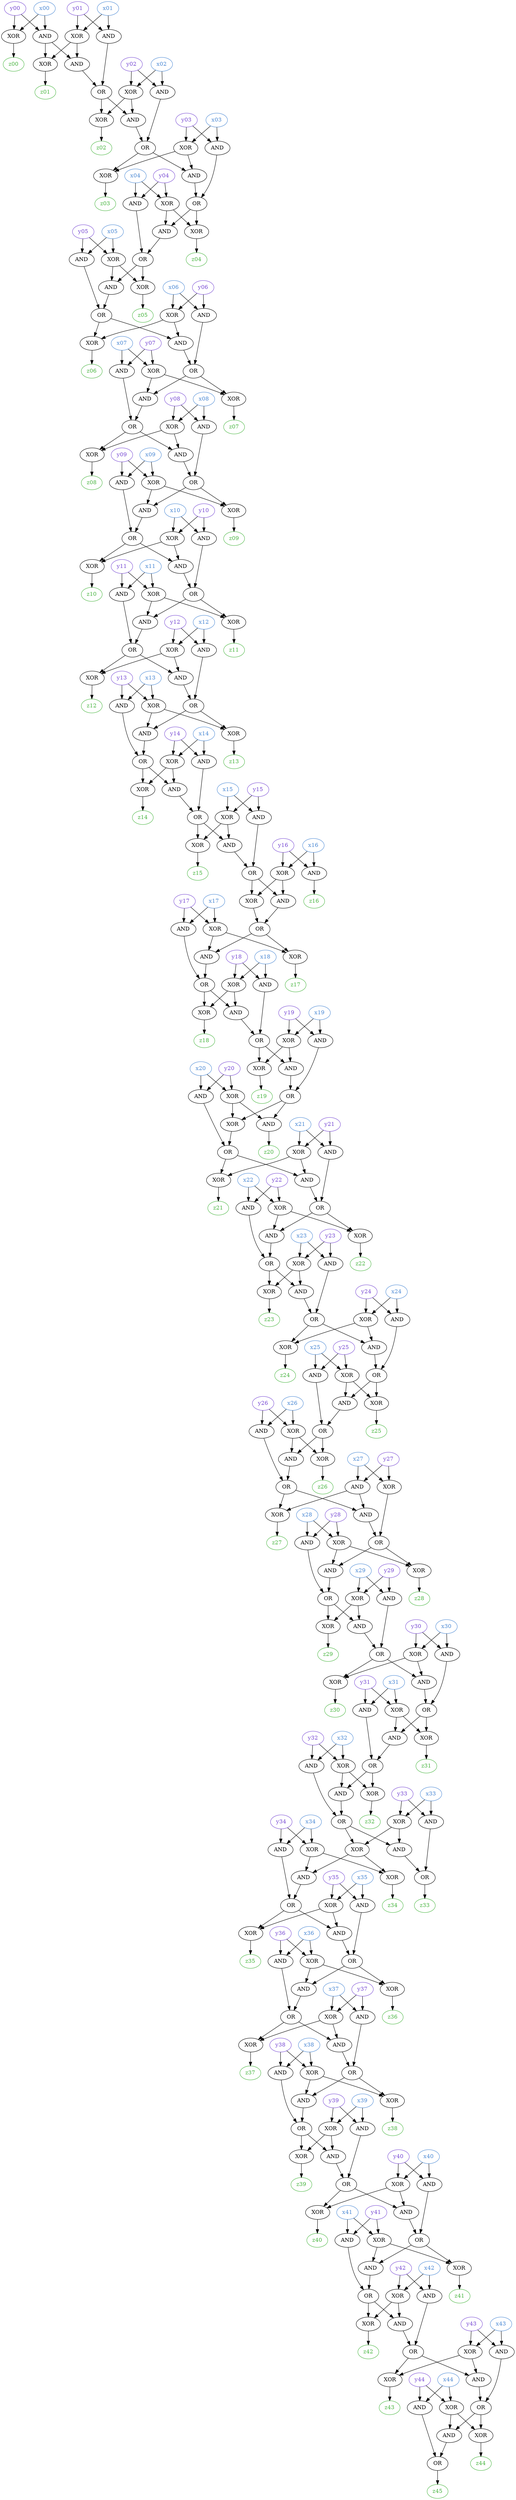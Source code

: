 digraph {
  222 [label=x00 fontcolor="#4A88D4" color="#4A88D4"]
  223 [label=x01 fontcolor="#4A88D4" color="#4A88D4"]
  224 [label=x02 fontcolor="#4A88D4" color="#4A88D4"]
  225 [label=x03 fontcolor="#4A88D4" color="#4A88D4"]
  226 [label=x04 fontcolor="#4A88D4" color="#4A88D4"]
  227 [label=x05 fontcolor="#4A88D4" color="#4A88D4"]
  228 [label=x06 fontcolor="#4A88D4" color="#4A88D4"]
  229 [label=x07 fontcolor="#4A88D4" color="#4A88D4"]
  230 [label=x08 fontcolor="#4A88D4" color="#4A88D4"]
  231 [label=x09 fontcolor="#4A88D4" color="#4A88D4"]
  232 [label=x10 fontcolor="#4A88D4" color="#4A88D4"]
  233 [label=x11 fontcolor="#4A88D4" color="#4A88D4"]
  234 [label=x12 fontcolor="#4A88D4" color="#4A88D4"]
  235 [label=x13 fontcolor="#4A88D4" color="#4A88D4"]
  236 [label=x14 fontcolor="#4A88D4" color="#4A88D4"]
  237 [label=x15 fontcolor="#4A88D4" color="#4A88D4"]
  238 [label=x16 fontcolor="#4A88D4" color="#4A88D4"]
  239 [label=x17 fontcolor="#4A88D4" color="#4A88D4"]
  240 [label=x18 fontcolor="#4A88D4" color="#4A88D4"]
  241 [label=x19 fontcolor="#4A88D4" color="#4A88D4"]
  242 [label=x20 fontcolor="#4A88D4" color="#4A88D4"]
  243 [label=x21 fontcolor="#4A88D4" color="#4A88D4"]
  244 [label=x22 fontcolor="#4A88D4" color="#4A88D4"]
  245 [label=x23 fontcolor="#4A88D4" color="#4A88D4"]
  246 [label=x24 fontcolor="#4A88D4" color="#4A88D4"]
  247 [label=x25 fontcolor="#4A88D4" color="#4A88D4"]
  248 [label=x26 fontcolor="#4A88D4" color="#4A88D4"]
  249 [label=x27 fontcolor="#4A88D4" color="#4A88D4"]
  250 [label=x28 fontcolor="#4A88D4" color="#4A88D4"]
  251 [label=x29 fontcolor="#4A88D4" color="#4A88D4"]
  252 [label=x30 fontcolor="#4A88D4" color="#4A88D4"]
  253 [label=x31 fontcolor="#4A88D4" color="#4A88D4"]
  254 [label=x32 fontcolor="#4A88D4" color="#4A88D4"]
  255 [label=x33 fontcolor="#4A88D4" color="#4A88D4"]
  256 [label=x34 fontcolor="#4A88D4" color="#4A88D4"]
  257 [label=x35 fontcolor="#4A88D4" color="#4A88D4"]
  258 [label=x36 fontcolor="#4A88D4" color="#4A88D4"]
  259 [label=x37 fontcolor="#4A88D4" color="#4A88D4"]
  260 [label=x38 fontcolor="#4A88D4" color="#4A88D4"]
  261 [label=x39 fontcolor="#4A88D4" color="#4A88D4"]
  262 [label=x40 fontcolor="#4A88D4" color="#4A88D4"]
  263 [label=x41 fontcolor="#4A88D4" color="#4A88D4"]
  264 [label=x42 fontcolor="#4A88D4" color="#4A88D4"]
  265 [label=x43 fontcolor="#4A88D4" color="#4A88D4"]
  266 [label=x44 fontcolor="#4A88D4" color="#4A88D4"]
  267 [label=y00 fontcolor="#784AD4" color="#784AD4"]
  268 [label=y01 fontcolor="#784AD4" color="#784AD4"]
  269 [label=y02 fontcolor="#784AD4" color="#784AD4"]
  270 [label=y03 fontcolor="#784AD4" color="#784AD4"]
  271 [label=y04 fontcolor="#784AD4" color="#784AD4"]
  272 [label=y05 fontcolor="#784AD4" color="#784AD4"]
  273 [label=y06 fontcolor="#784AD4" color="#784AD4"]
  274 [label=y07 fontcolor="#784AD4" color="#784AD4"]
  275 [label=y08 fontcolor="#784AD4" color="#784AD4"]
  276 [label=y09 fontcolor="#784AD4" color="#784AD4"]
  277 [label=y10 fontcolor="#784AD4" color="#784AD4"]
  278 [label=y11 fontcolor="#784AD4" color="#784AD4"]
  279 [label=y12 fontcolor="#784AD4" color="#784AD4"]
  280 [label=y13 fontcolor="#784AD4" color="#784AD4"]
  281 [label=y14 fontcolor="#784AD4" color="#784AD4"]
  282 [label=y15 fontcolor="#784AD4" color="#784AD4"]
  283 [label=y16 fontcolor="#784AD4" color="#784AD4"]
  284 [label=y17 fontcolor="#784AD4" color="#784AD4"]
  285 [label=y18 fontcolor="#784AD4" color="#784AD4"]
  286 [label=y19 fontcolor="#784AD4" color="#784AD4"]
  287 [label=y20 fontcolor="#784AD4" color="#784AD4"]
  288 [label=y21 fontcolor="#784AD4" color="#784AD4"]
  289 [label=y22 fontcolor="#784AD4" color="#784AD4"]
  290 [label=y23 fontcolor="#784AD4" color="#784AD4"]
  291 [label=y24 fontcolor="#784AD4" color="#784AD4"]
  292 [label=y25 fontcolor="#784AD4" color="#784AD4"]
  293 [label=y26 fontcolor="#784AD4" color="#784AD4"]
  294 [label=y27 fontcolor="#784AD4" color="#784AD4"]
  295 [label=y28 fontcolor="#784AD4" color="#784AD4"]
  296 [label=y29 fontcolor="#784AD4" color="#784AD4"]
  297 [label=y30 fontcolor="#784AD4" color="#784AD4"]
  298 [label=y31 fontcolor="#784AD4" color="#784AD4"]
  299 [label=y32 fontcolor="#784AD4" color="#784AD4"]
  300 [label=y33 fontcolor="#784AD4" color="#784AD4"]
  301 [label=y34 fontcolor="#784AD4" color="#784AD4"]
  302 [label=y35 fontcolor="#784AD4" color="#784AD4"]
  303 [label=y36 fontcolor="#784AD4" color="#784AD4"]
  304 [label=y37 fontcolor="#784AD4" color="#784AD4"]
  305 [label=y38 fontcolor="#784AD4" color="#784AD4"]
  306 [label=y39 fontcolor="#784AD4" color="#784AD4"]
  307 [label=y40 fontcolor="#784AD4" color="#784AD4"]
  308 [label=y41 fontcolor="#784AD4" color="#784AD4"]
  309 [label=y42 fontcolor="#784AD4" color="#784AD4"]
  310 [label=y43 fontcolor="#784AD4" color="#784AD4"]
  311 [label=y44 fontcolor="#784AD4" color="#784AD4"]
  z31 [label=z31 fontcolor="#48B540" color="#48B540"]
  z43 [label=z43 fontcolor="#48B540" color="#48B540"]
  z22 [label=z22 fontcolor="#48B540" color="#48B540"]
  z29 [label=z29 fontcolor="#48B540" color="#48B540"]
  z07 [label=z07 fontcolor="#48B540" color="#48B540"]
  z27 [label=z27 fontcolor="#48B540" color="#48B540"]
  z17 [label=z17 fontcolor="#48B540" color="#48B540"]
  z26 [label=z26 fontcolor="#48B540" color="#48B540"]
  z03 [label=z03 fontcolor="#48B540" color="#48B540"]
  z05 [label=z05 fontcolor="#48B540" color="#48B540"]
  z12 [label=z12 fontcolor="#48B540" color="#48B540"]
  z16 [label=z16 fontcolor="#48B540" color="#48B540"]
  z08 [label=z08 fontcolor="#48B540" color="#48B540"]
  z13 [label=z13 fontcolor="#48B540" color="#48B540"]
  z37 [label=z37 fontcolor="#48B540" color="#48B540"]
  z19 [label=z19 fontcolor="#48B540" color="#48B540"]
  z21 [label=z21 fontcolor="#48B540" color="#48B540"]
  z39 [label=z39 fontcolor="#48B540" color="#48B540"]
  z35 [label=z35 fontcolor="#48B540" color="#48B540"]
  z38 [label=z38 fontcolor="#48B540" color="#48B540"]
  z04 [label=z04 fontcolor="#48B540" color="#48B540"]
  z25 [label=z25 fontcolor="#48B540" color="#48B540"]
  z45 [label=z45 fontcolor="#48B540" color="#48B540"]
  z10 [label=z10 fontcolor="#48B540" color="#48B540"]
  z06 [label=z06 fontcolor="#48B540" color="#48B540"]
  z15 [label=z15 fontcolor="#48B540" color="#48B540"]
  z40 [label=z40 fontcolor="#48B540" color="#48B540"]
  z18 [label=z18 fontcolor="#48B540" color="#48B540"]
  z28 [label=z28 fontcolor="#48B540" color="#48B540"]
  z00 [label=z00 fontcolor="#48B540" color="#48B540"]
  z33 [label=z33 fontcolor="#48B540" color="#48B540"]
  z09 [label=z09 fontcolor="#48B540" color="#48B540"]
  z44 [label=z44 fontcolor="#48B540" color="#48B540"]
  z30 [label=z30 fontcolor="#48B540" color="#48B540"]
  z34 [label=z34 fontcolor="#48B540" color="#48B540"]
  z32 [label=z32 fontcolor="#48B540" color="#48B540"]
  z20 [label=z20 fontcolor="#48B540" color="#48B540"]
  z14 [label=z14 fontcolor="#48B540" color="#48B540"]
  z11 [label=z11 fontcolor="#48B540" color="#48B540"]
  z01 [label=z01 fontcolor="#48B540" color="#48B540"]
  z24 [label=z24 fontcolor="#48B540" color="#48B540"]
  z41 [label=z41 fontcolor="#48B540" color="#48B540"]
  z02 [label=z02 fontcolor="#48B540" color="#48B540"]
  z36 [label=z36 fontcolor="#48B540" color="#48B540"]
  z23 [label=z23 fontcolor="#48B540" color="#48B540"]
  z42 [label=z42 fontcolor="#48B540" color="#48B540"]
  0 [label="OR"]
  1 [label="XOR"]
  2 [label="XOR"]
  3 [label="AND"]
  4 [label="AND"]
  5 [label="AND"]
  6 [label="AND"]
  7 [label="XOR"]
  8 [label="XOR"]
  9 [label="OR"]
  10 [label="AND"]
  11 [label="AND"]
  12 [label="XOR"]
  13 [label="XOR"]
  14 [label="AND"]
  15 [label="XOR"]
  16 [label="AND"]
  17 [label="AND"]
  18 [label="OR"]
  19 [label="AND"]
  20 [label="AND"]
  21 [label="XOR"]
  22 [label="AND"]
  23 [label="OR"]
  24 [label="XOR"]
  25 [label="XOR"]
  26 [label="XOR"]
  27 [label="XOR"]
  28 [label="OR"]
  29 [label="XOR"]
  30 [label="AND"]
  31 [label="XOR"]
  32 [label="OR"]
  33 [label="XOR"]
  34 [label="AND"]
  35 [label="OR"]
  36 [label="AND"]
  37 [label="XOR"]
  38 [label="OR"]
  39 [label="OR"]
  40 [label="XOR"]
  41 [label="XOR"]
  42 [label="AND"]
  43 [label="AND"]
  44 [label="XOR"]
  45 [label="AND"]
  46 [label="XOR"]
  47 [label="OR"]
  48 [label="AND"]
  49 [label="XOR"]
  50 [label="XOR"]
  51 [label="AND"]
  52 [label="AND"]
  53 [label="AND"]
  54 [label="XOR"]
  55 [label="AND"]
  56 [label="OR"]
  57 [label="OR"]
  58 [label="XOR"]
  59 [label="AND"]
  60 [label="AND"]
  61 [label="AND"]
  62 [label="XOR"]
  63 [label="XOR"]
  64 [label="XOR"]
  65 [label="XOR"]
  66 [label="OR"]
  67 [label="XOR"]
  68 [label="AND"]
  69 [label="AND"]
  70 [label="AND"]
  71 [label="XOR"]
  72 [label="OR"]
  73 [label="AND"]
  74 [label="XOR"]
  75 [label="AND"]
  76 [label="XOR"]
  77 [label="XOR"]
  78 [label="OR"]
  79 [label="XOR"]
  80 [label="AND"]
  81 [label="OR"]
  82 [label="XOR"]
  83 [label="XOR"]
  84 [label="OR"]
  85 [label="OR"]
  86 [label="XOR"]
  87 [label="XOR"]
  88 [label="XOR"]
  89 [label="XOR"]
  90 [label="OR"]
  91 [label="XOR"]
  92 [label="AND"]
  93 [label="XOR"]
  94 [label="AND"]
  95 [label="AND"]
  96 [label="XOR"]
  97 [label="OR"]
  98 [label="XOR"]
  99 [label="XOR"]
  100 [label="XOR"]
  101 [label="AND"]
  102 [label="OR"]
  103 [label="OR"]
  104 [label="XOR"]
  105 [label="AND"]
  106 [label="OR"]
  107 [label="XOR"]
  108 [label="AND"]
  109 [label="AND"]
  110 [label="OR"]
  111 [label="AND"]
  112 [label="AND"]
  113 [label="AND"]
  114 [label="XOR"]
  115 [label="AND"]
  116 [label="AND"]
  117 [label="AND"]
  118 [label="AND"]
  119 [label="AND"]
  120 [label="XOR"]
  121 [label="AND"]
  122 [label="AND"]
  123 [label="XOR"]
  124 [label="AND"]
  125 [label="AND"]
  126 [label="OR"]
  127 [label="OR"]
  128 [label="OR"]
  129 [label="OR"]
  130 [label="XOR"]
  131 [label="AND"]
  132 [label="AND"]
  133 [label="AND"]
  134 [label="XOR"]
  135 [label="OR"]
  136 [label="AND"]
  137 [label="AND"]
  138 [label="OR"]
  139 [label="XOR"]
  140 [label="XOR"]
  141 [label="AND"]
  142 [label="AND"]
  143 [label="AND"]
  144 [label="OR"]
  145 [label="XOR"]
  146 [label="XOR"]
  147 [label="OR"]
  148 [label="AND"]
  149 [label="OR"]
  150 [label="XOR"]
  151 [label="AND"]
  152 [label="AND"]
  153 [label="AND"]
  154 [label="AND"]
  155 [label="XOR"]
  156 [label="XOR"]
  157 [label="AND"]
  158 [label="XOR"]
  159 [label="OR"]
  160 [label="AND"]
  161 [label="OR"]
  162 [label="AND"]
  163 [label="XOR"]
  164 [label="AND"]
  165 [label="XOR"]
  166 [label="XOR"]
  167 [label="XOR"]
  168 [label="AND"]
  169 [label="XOR"]
  170 [label="XOR"]
  171 [label="AND"]
  172 [label="XOR"]
  173 [label="XOR"]
  174 [label="OR"]
  175 [label="XOR"]
  176 [label="AND"]
  177 [label="AND"]
  178 [label="AND"]
  179 [label="XOR"]
  180 [label="AND"]
  181 [label="XOR"]
  182 [label="AND"]
  183 [label="OR"]
  184 [label="AND"]
  185 [label="AND"]
  186 [label="AND"]
  187 [label="XOR"]
  188 [label="XOR"]
  189 [label="XOR"]
  190 [label="AND"]
  191 [label="AND"]
  192 [label="XOR"]
  193 [label="OR"]
  194 [label="AND"]
  195 [label="AND"]
  196 [label="AND"]
  197 [label="OR"]
  198 [label="OR"]
  199 [label="OR"]
  200 [label="XOR"]
  201 [label="AND"]
  202 [label="XOR"]
  203 [label="AND"]
  204 [label="XOR"]
  205 [label="XOR"]
  206 [label="OR"]
  207 [label="XOR"]
  208 [label="XOR"]
  209 [label="AND"]
  210 [label="XOR"]
  211 [label="AND"]
  212 [label="XOR"]
  213 [label="AND"]
  214 [label="OR"]
  215 [label="XOR"]
  216 [label="OR"]
  217 [label="AND"]
  218 [label="XOR"]
  219 [label="XOR"]
  220 [label="XOR"]
  221 [label="XOR"]
  177 -> 0
  211 -> 0
  227 -> 1
  272 -> 1
  220 -> 2
  39 -> 2
  2 -> z31
  107 -> 3
  91 -> 3
  245 -> 4
  290 -> 4
  216 -> 5
  217 -> 5
  67 -> 6
  78 -> 6
  138 -> 7
  169 -> 7
  7 -> z43
  173 -> 8
  90 -> 8
  8 -> z22
  92 -> 9
  70 -> 9
  243 -> 10
  288 -> 10
  307 -> 11
  262 -> 11
  146 -> 12
  198 -> 12
  12 -> z29
  62 -> 13
  66 -> 13
  13 -> z07
  64 -> 14
  56 -> 14
  278 -> 15
  233 -> 15
  274 -> 16
  229 -> 16
  282 -> 17
  237 -> 17
  151 -> 18
  180 -> 18
  123 -> 19
  103 -> 19
  66 -> 20
  62 -> 20
  297 -> 21
  252 -> 21
  256 -> 22
  301 -> 22
  119 -> 23
  6 -> 23
  217 -> 24
  216 -> 24
  24 -> z27
  311 -> 25
  266 -> 25
  246 -> 26
  291 -> 26
  47 -> 27
  172 -> 27
  27 -> z17
  184 -> 28
  194 -> 28
  257 -> 29
  302 -> 29
  23 -> 30
  46 -> 30
  163 -> 31
  199 -> 31
  31 -> z26
  53 -> 32
  17 -> 32
  259 -> 33
  304 -> 33
  0 -> 34
  89 -> 34
  111 -> 35
  68 -> 35
  128 -> 36
  158 -> 36
  279 -> 37
  234 -> 37
  182 -> 38
  4 -> 38
  190 -> 39
  69 -> 39
  240 -> 40
  285 -> 40
  123 -> 41
  103 -> 41
  41 -> z03
  187 -> 42
  214 -> 42
  292 -> 43
  247 -> 43
  135 -> 44
  114 -> 44
  32 -> 45
  83 -> 45
  255 -> 46
  300 -> 46
  215 -> 47
  45 -> 47
  308 -> 48
  263 -> 48
  102 -> 49
  1 -> 49
  49 -> z05
  9 -> 50
  37 -> 50
  50 -> z12
  283 -> 51
  238 -> 51
  51 -> z16
  281 -> 52
  236 -> 52
  192 -> 53
  85 -> 53
  290 -> 54
  245 -> 54
  37 -> 55
  9 -> 55
  171 -> 56
  148 -> 56
  11 -> 57
  115 -> 57
  76 -> 58
  193 -> 58
  58 -> z08
  47 -> 59
  172 -> 59
  291 -> 60
  246 -> 60
  228 -> 61
  273 -> 61
  229 -> 62
  274 -> 62
  167 -> 63
  126 -> 63
  63 -> z13
  260 -> 64
  305 -> 64
  33 -> 65
  84 -> 65
  65 -> z37
  132 -> 66
  61 -> 66
  254 -> 67
  299 -> 67
  285 -> 68
  240 -> 68
  149 -> 69
  21 -> 69
  233 -> 70
  278 -> 70
  218 -> 71
  35 -> 71
  71 -> z19
  113 -> 72
  48 -> 72
  144 -> 73
  175 -> 73
  187 -> 74
  214 -> 74
  74 -> z21
  169 -> 75
  138 -> 75
  275 -> 76
  230 -> 76
  226 -> 77
  271 -> 77
  121 -> 78
  142 -> 78
  81 -> 79
  212 -> 79
  79 -> z39
  146 -> 80
  198 -> 80
  137 -> 81
  14 -> 81
  29 -> 82
  129 -> 82
  82 -> z35
  283 -> 83
  238 -> 83
  36 -> 84
  195 -> 84
  52 -> 85
  34 -> 85
  247 -> 86
  292 -> 86
  56 -> 87
  64 -> 87
  87 -> z38
  77 -> 88
  174 -> 88
  88 -> z04
  281 -> 89
  236 -> 89
  10 -> 90
  42 -> 90
  256 -> 91
  301 -> 91
  15 -> 92
  197 -> 92
  232 -> 93
  277 -> 93
  239 -> 94
  284 -> 94
  90 -> 95
  173 -> 95
  206 -> 96
  86 -> 96
  96 -> z25
  105 -> 97
  164 -> 97
  97 -> z45
  127 -> 98
  93 -> 98
  98 -> z10
  294 -> 99
  249 -> 99
  106 -> 100
  140 -> 100
  100 -> z06
  269 -> 101
  224 -> 101
  160 -> 102
  178 -> 102
  136 -> 103
  101 -> 103
  192 -> 104
  85 -> 104
  104 -> z15
  147 -> 105
  25 -> 105
  213 -> 106
  209 -> 106
  46 -> 107
  23 -> 107
  38 -> 108
  26 -> 108
  286 -> 109
  241 -> 109
  201 -> 110
  131 -> 110
  40 -> 111
  159 -> 111
  289 -> 112
  244 -> 112
  57 -> 113
  139 -> 113
  242 -> 114
  287 -> 114
  219 -> 115
  28 -> 115
  251 -> 116
  296 -> 116
  93 -> 117
  127 -> 117
  206 -> 118
  86 -> 118
  254 -> 119
  299 -> 119
  28 -> 120
  219 -> 120
  120 -> z40
  220 -> 121
  39 -> 121
  129 -> 122
  29 -> 122
  270 -> 123
  225 -> 123
  270 -> 124
  225 -> 124
  293 -> 125
  248 -> 125
  191 -> 126
  55 -> 126
  154 -> 127
  133 -> 127
  186 -> 128
  122 -> 128
  22 -> 129
  3 -> 129
  268 -> 130
  223 -> 130
  223 -> 131
  268 -> 131
  106 -> 132
  140 -> 132
  231 -> 133
  276 -> 133
  40 -> 134
  159 -> 134
  134 -> z18
  109 -> 135
  141 -> 135
  110 -> 136
  189 -> 136
  260 -> 137
  305 -> 137
  143 -> 138
  168 -> 138
  308 -> 139
  263 -> 139
  273 -> 140
  228 -> 140
  35 -> 141
  218 -> 141
  253 -> 142
  298 -> 142
  309 -> 143
  264 -> 143
  99 -> 144
  5 -> 144
  175 -> 145
  144 -> 145
  145 -> z28
  296 -> 146
  251 -> 146
  203 -> 147
  75 -> 147
  304 -> 148
  259 -> 148
  116 -> 149
  80 -> 149
  231 -> 150
  276 -> 150
  230 -> 151
  275 -> 151
  250 -> 152
  295 -> 152
  199 -> 153
  163 -> 153
  18 -> 154
  150 -> 154
  267 -> 155
  222 -> 155
  155 -> z00
  309 -> 156
  264 -> 156
  222 -> 157
  267 -> 157
  258 -> 158
  303 -> 158
  59 -> 159
  94 -> 159
  77 -> 160
  174 -> 160
  176 -> 161
  30 -> 161
  161 -> z33
  242 -> 162
  287 -> 162
  293 -> 163
  248 -> 163
  311 -> 164
  266 -> 164
  150 -> 165
  18 -> 165
  165 -> z09
  25 -> 166
  147 -> 166
  166 -> z44
  280 -> 167
  235 -> 167
  72 -> 168
  156 -> 168
  310 -> 169
  265 -> 169
  149 -> 170
  21 -> 170
  170 -> z30
  84 -> 171
  33 -> 171
  284 -> 172
  239 -> 172
  244 -> 173
  289 -> 173
  19 -> 174
  124 -> 174
  295 -> 175
  250 -> 175
  255 -> 176
  300 -> 176
  126 -> 177
  167 -> 177
  226 -> 178
  271 -> 178
  107 -> 179
  91 -> 179
  179 -> z34
  193 -> 180
  76 -> 180
  67 -> 181
  78 -> 181
  181 -> z32
  54 -> 182
  183 -> 182
  95 -> 183
  112 -> 183
  261 -> 184
  306 -> 184
  114 -> 185
  135 -> 185
  185 -> z20
  257 -> 186
  302 -> 186
  243 -> 187
  288 -> 187
  89 -> 188
  0 -> 188
  188 -> z14
  269 -> 189
  224 -> 189
  252 -> 190
  297 -> 190
  279 -> 191
  234 -> 191
  282 -> 192
  237 -> 192
  20 -> 193
  16 -> 193
  81 -> 194
  212 -> 194
  303 -> 195
  258 -> 195
  277 -> 196
  232 -> 196
  117 -> 197
  196 -> 197
  152 -> 198
  73 -> 198
  43 -> 199
  118 -> 199
  15 -> 200
  197 -> 200
  200 -> z11
  130 -> 201
  157 -> 201
  157 -> 202
  130 -> 202
  202 -> z01
  310 -> 203
  265 -> 203
  38 -> 204
  26 -> 204
  204 -> z24
  57 -> 205
  139 -> 205
  205 -> z41
  108 -> 206
  60 -> 206
  110 -> 207
  189 -> 207
  207 -> z02
  128 -> 208
  158 -> 208
  208 -> z36
  272 -> 209
  227 -> 209
  183 -> 210
  54 -> 210
  210 -> z23
  235 -> 211
  280 -> 211
  306 -> 212
  261 -> 212
  102 -> 213
  1 -> 213
  44 -> 214
  162 -> 214
  83 -> 215
  32 -> 215
  125 -> 216
  153 -> 216
  249 -> 217
  294 -> 217
  241 -> 218
  286 -> 218
  262 -> 219
  307 -> 219
  298 -> 220
  253 -> 220
  72 -> 221
  156 -> 221
  221 -> z42
}
